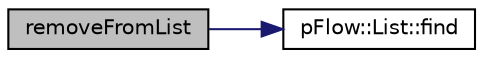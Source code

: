 digraph "removeFromList"
{
 // LATEX_PDF_SIZE
  edge [fontname="Helvetica",fontsize="10",labelfontname="Helvetica",labelfontsize="10"];
  node [fontname="Helvetica",fontsize="10",shape=record];
  rankdir="LR";
  Node1 [label="removeFromList",height=0.2,width=0.4,color="black", fillcolor="grey75", style="filled", fontcolor="black",tooltip=" "];
  Node1 -> Node2 [color="midnightblue",fontsize="10",style="solid",fontname="Helvetica"];
  Node2 [label="pFlow::List::find",height=0.2,width=0.4,color="black", fillcolor="white", style="filled",URL="$classpFlow_1_1List.html#aa9c405f7187b15f0873f7bc5d885000e",tooltip=" "];
}
